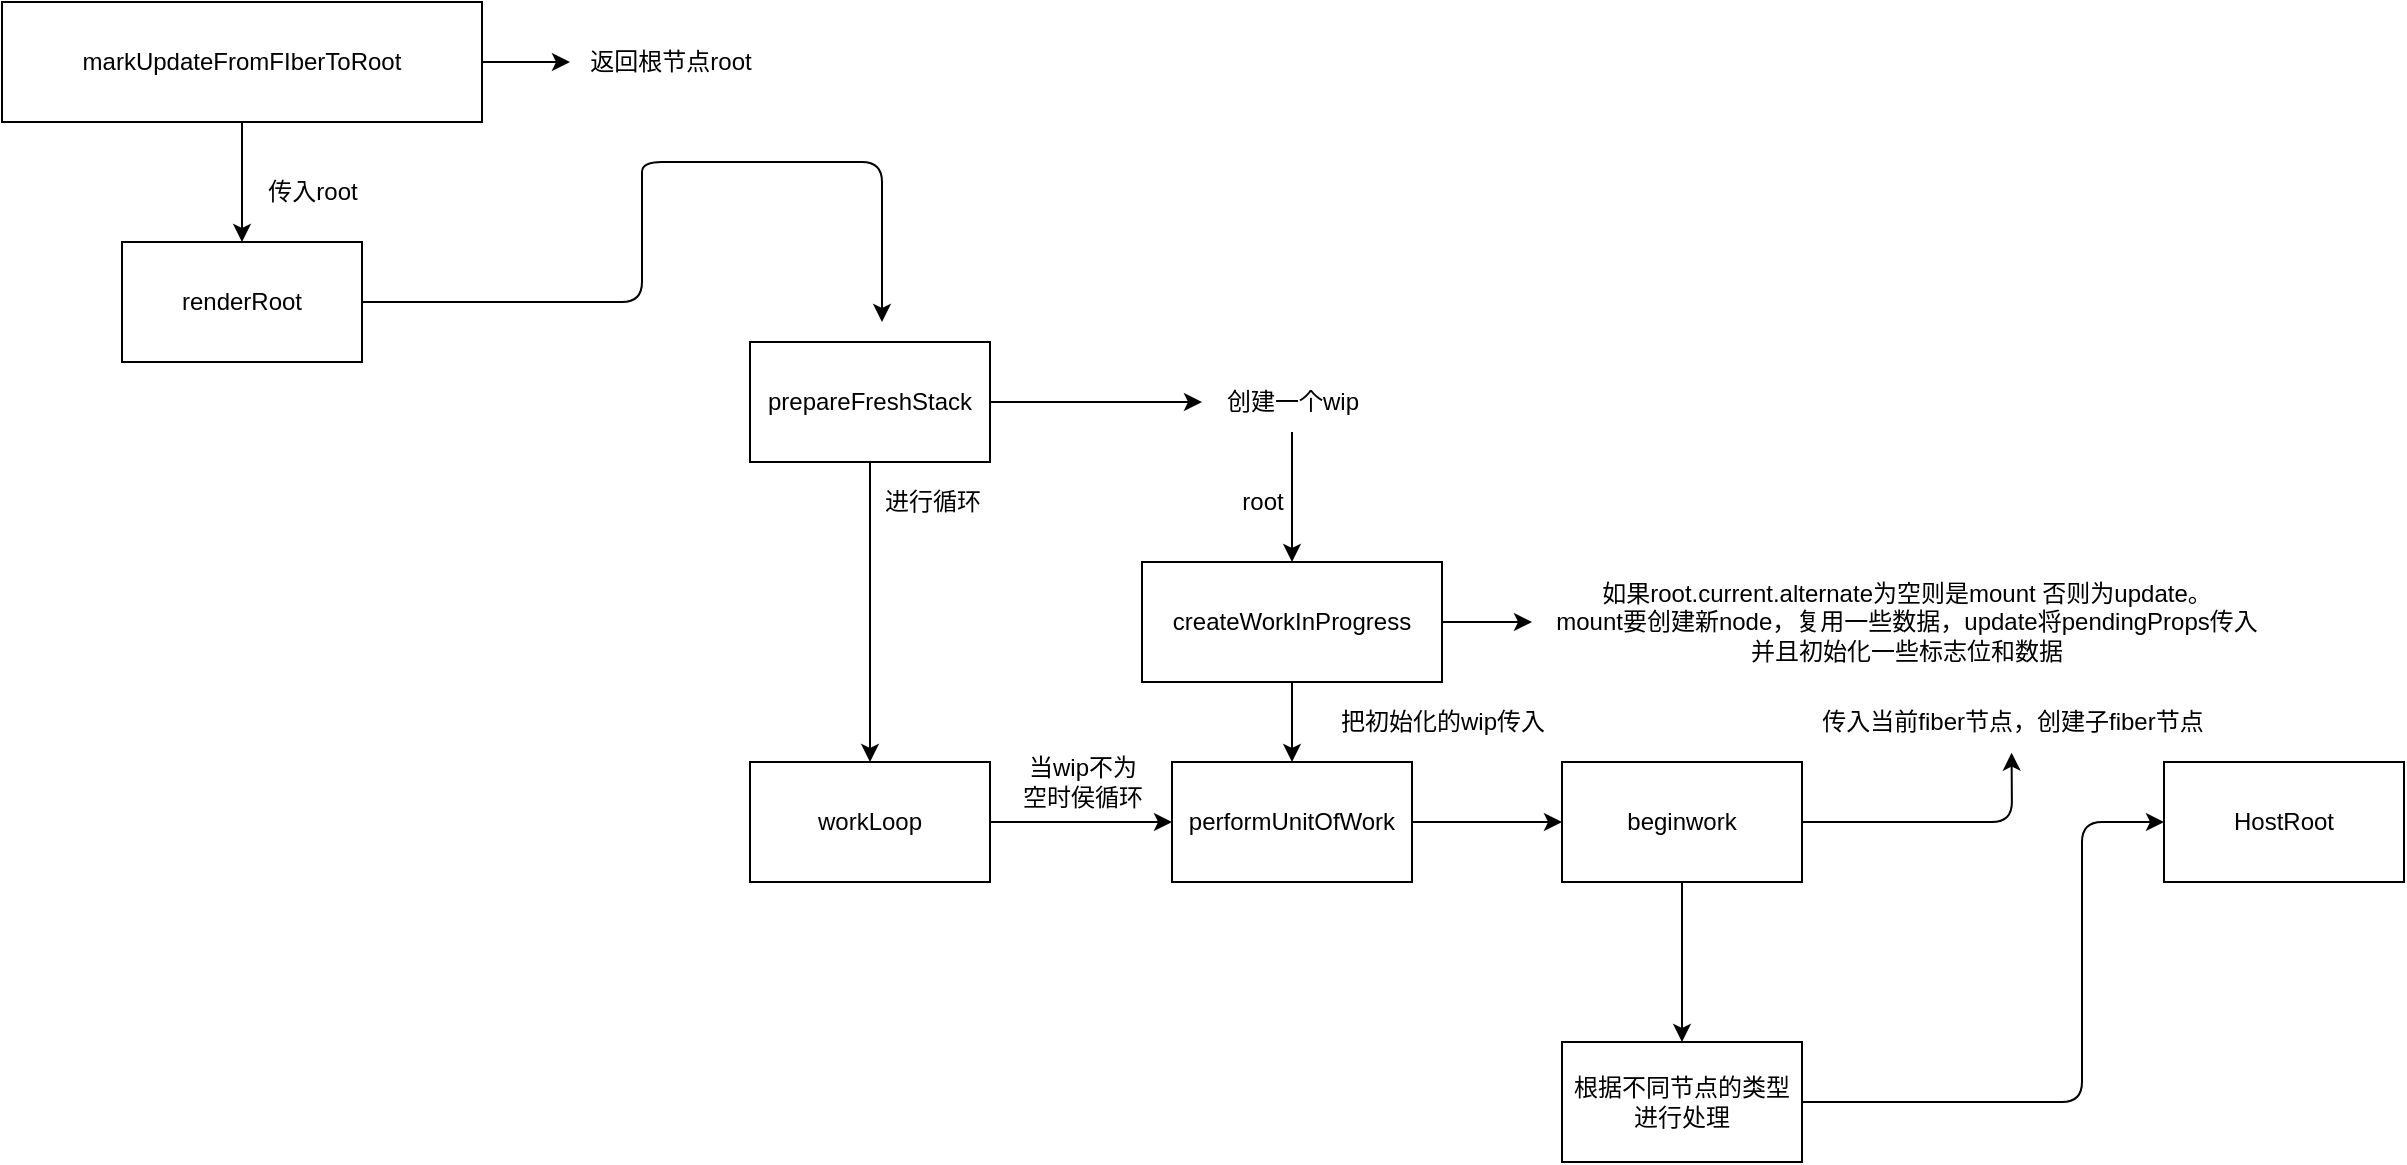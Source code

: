 <mxfile>
    <diagram id="asy2FeG_C986yvL9aKMw" name="第 1 页">
        <mxGraphModel dx="783" dy="612" grid="1" gridSize="10" guides="1" tooltips="1" connect="1" arrows="1" fold="1" page="1" pageScale="1" pageWidth="827" pageHeight="1169" math="0" shadow="0">
            <root>
                <mxCell id="0"/>
                <mxCell id="1" parent="0"/>
                <mxCell id="4" style="edgeStyle=none;html=1;exitX=1;exitY=0.5;exitDx=0;exitDy=0;" parent="1" source="2" target="3" edge="1">
                    <mxGeometry relative="1" as="geometry"/>
                </mxCell>
                <mxCell id="6" value="" style="edgeStyle=none;html=1;" parent="1" source="2" target="5" edge="1">
                    <mxGeometry relative="1" as="geometry"/>
                </mxCell>
                <mxCell id="2" value="markUpdateFromFIberToRoot" style="whiteSpace=wrap;html=1;" parent="1" vertex="1">
                    <mxGeometry x="40" y="40" width="240" height="60" as="geometry"/>
                </mxCell>
                <mxCell id="3" value="返回根节点root&lt;br&gt;" style="text;html=1;align=center;verticalAlign=middle;resizable=0;points=[];autosize=1;strokeColor=none;fillColor=none;" parent="1" vertex="1">
                    <mxGeometry x="324" y="55" width="100" height="30" as="geometry"/>
                </mxCell>
                <mxCell id="10" style="edgeStyle=none;html=1;exitX=1;exitY=0.5;exitDx=0;exitDy=0;" parent="1" source="5" edge="1">
                    <mxGeometry relative="1" as="geometry">
                        <mxPoint x="480" y="200" as="targetPoint"/>
                        <Array as="points">
                            <mxPoint x="360" y="190"/>
                            <mxPoint x="360" y="140"/>
                            <mxPoint x="360" y="120"/>
                            <mxPoint x="480" y="120"/>
                        </Array>
                    </mxGeometry>
                </mxCell>
                <mxCell id="5" value="renderRoot" style="whiteSpace=wrap;html=1;" parent="1" vertex="1">
                    <mxGeometry x="100" y="160" width="120" height="60" as="geometry"/>
                </mxCell>
                <mxCell id="7" value="传入root&lt;br&gt;" style="text;html=1;align=center;verticalAlign=middle;resizable=0;points=[];autosize=1;strokeColor=none;fillColor=none;" parent="1" vertex="1">
                    <mxGeometry x="160" y="120" width="70" height="30" as="geometry"/>
                </mxCell>
                <mxCell id="12" style="edgeStyle=none;html=1;exitX=1;exitY=0.5;exitDx=0;exitDy=0;" parent="1" source="9" target="11" edge="1">
                    <mxGeometry relative="1" as="geometry"/>
                </mxCell>
                <mxCell id="20" value="" style="edgeStyle=none;html=1;" edge="1" parent="1" source="9" target="19">
                    <mxGeometry relative="1" as="geometry"/>
                </mxCell>
                <mxCell id="9" value="prepareFreshStack" style="whiteSpace=wrap;html=1;" parent="1" vertex="1">
                    <mxGeometry x="414" y="210" width="120" height="60" as="geometry"/>
                </mxCell>
                <mxCell id="14" value="" style="edgeStyle=none;html=1;" parent="1" source="11" target="13" edge="1">
                    <mxGeometry relative="1" as="geometry"/>
                </mxCell>
                <mxCell id="11" value="创建一个wip" style="text;html=1;align=center;verticalAlign=middle;resizable=0;points=[];autosize=1;strokeColor=none;fillColor=none;" parent="1" vertex="1">
                    <mxGeometry x="640" y="225" width="90" height="30" as="geometry"/>
                </mxCell>
                <mxCell id="17" value="" style="edgeStyle=none;html=1;" parent="1" source="13" edge="1">
                    <mxGeometry relative="1" as="geometry">
                        <mxPoint x="805" y="350" as="targetPoint"/>
                    </mxGeometry>
                </mxCell>
                <mxCell id="25" style="edgeStyle=none;html=1;entryX=0.5;entryY=0;entryDx=0;entryDy=0;" edge="1" parent="1" source="13" target="22">
                    <mxGeometry relative="1" as="geometry"/>
                </mxCell>
                <mxCell id="13" value="createWorkInProgress" style="whiteSpace=wrap;html=1;" parent="1" vertex="1">
                    <mxGeometry x="610" y="320" width="150" height="60" as="geometry"/>
                </mxCell>
                <mxCell id="15" value="root" style="text;html=1;align=center;verticalAlign=middle;resizable=0;points=[];autosize=1;strokeColor=none;fillColor=none;" parent="1" vertex="1">
                    <mxGeometry x="650" y="275" width="40" height="30" as="geometry"/>
                </mxCell>
                <mxCell id="18" value="如果root.current.alternate为空则是mount 否则为update。&lt;br&gt;mount要创建新node，复用一些数据，update将pendingProps传入&lt;br&gt;并且初始化一些标志位和数据" style="text;html=1;align=center;verticalAlign=middle;resizable=0;points=[];autosize=1;strokeColor=none;fillColor=none;" parent="1" vertex="1">
                    <mxGeometry x="807" y="320" width="370" height="60" as="geometry"/>
                </mxCell>
                <mxCell id="23" value="" style="edgeStyle=none;html=1;" edge="1" parent="1" source="19" target="22">
                    <mxGeometry relative="1" as="geometry"/>
                </mxCell>
                <mxCell id="19" value="workLoop" style="whiteSpace=wrap;html=1;" vertex="1" parent="1">
                    <mxGeometry x="414" y="420" width="120" height="60" as="geometry"/>
                </mxCell>
                <mxCell id="21" value="进行循环" style="text;html=1;align=center;verticalAlign=middle;resizable=0;points=[];autosize=1;strokeColor=none;fillColor=none;" vertex="1" parent="1">
                    <mxGeometry x="470" y="275" width="70" height="30" as="geometry"/>
                </mxCell>
                <mxCell id="27" style="edgeStyle=none;html=1;exitX=1;exitY=0.5;exitDx=0;exitDy=0;" edge="1" parent="1" source="22">
                    <mxGeometry relative="1" as="geometry">
                        <mxPoint x="820" y="450" as="targetPoint"/>
                    </mxGeometry>
                </mxCell>
                <mxCell id="22" value="performUnitOfWork" style="whiteSpace=wrap;html=1;" vertex="1" parent="1">
                    <mxGeometry x="625" y="420" width="120" height="60" as="geometry"/>
                </mxCell>
                <mxCell id="24" value="当wip不为&lt;br&gt;空时侯循环" style="text;html=1;align=center;verticalAlign=middle;resizable=0;points=[];autosize=1;strokeColor=none;fillColor=none;" vertex="1" parent="1">
                    <mxGeometry x="540" y="410" width="80" height="40" as="geometry"/>
                </mxCell>
                <mxCell id="26" value="把初始化的wip传入" style="text;html=1;align=center;verticalAlign=middle;resizable=0;points=[];autosize=1;strokeColor=none;fillColor=none;" vertex="1" parent="1">
                    <mxGeometry x="695" y="385" width="130" height="30" as="geometry"/>
                </mxCell>
                <mxCell id="30" value="" style="edgeStyle=none;html=1;" edge="1" parent="1" source="28" target="29">
                    <mxGeometry relative="1" as="geometry"/>
                </mxCell>
                <mxCell id="34" style="edgeStyle=none;html=1;exitX=1;exitY=0.5;exitDx=0;exitDy=0;entryX=0.499;entryY=1.011;entryDx=0;entryDy=0;entryPerimeter=0;" edge="1" parent="1" source="28" target="33">
                    <mxGeometry relative="1" as="geometry">
                        <Array as="points">
                            <mxPoint x="1045" y="450"/>
                        </Array>
                    </mxGeometry>
                </mxCell>
                <mxCell id="28" value="beginwork" style="whiteSpace=wrap;html=1;" vertex="1" parent="1">
                    <mxGeometry x="820" y="420" width="120" height="60" as="geometry"/>
                </mxCell>
                <mxCell id="32" value="" style="edgeStyle=none;html=1;" edge="1" parent="1" source="29" target="31">
                    <mxGeometry relative="1" as="geometry">
                        <Array as="points">
                            <mxPoint x="1080" y="590"/>
                            <mxPoint x="1080" y="450"/>
                        </Array>
                    </mxGeometry>
                </mxCell>
                <mxCell id="29" value="根据不同节点的类型进行处理" style="whiteSpace=wrap;html=1;" vertex="1" parent="1">
                    <mxGeometry x="820" y="560" width="120" height="60" as="geometry"/>
                </mxCell>
                <mxCell id="31" value="HostRoot" style="whiteSpace=wrap;html=1;" vertex="1" parent="1">
                    <mxGeometry x="1121" y="420" width="120" height="60" as="geometry"/>
                </mxCell>
                <mxCell id="33" value="传入当前fiber节点，创建子fiber节点" style="text;html=1;align=center;verticalAlign=middle;resizable=0;points=[];autosize=1;strokeColor=none;fillColor=none;" vertex="1" parent="1">
                    <mxGeometry x="940" y="385" width="210" height="30" as="geometry"/>
                </mxCell>
            </root>
        </mxGraphModel>
    </diagram>
</mxfile>